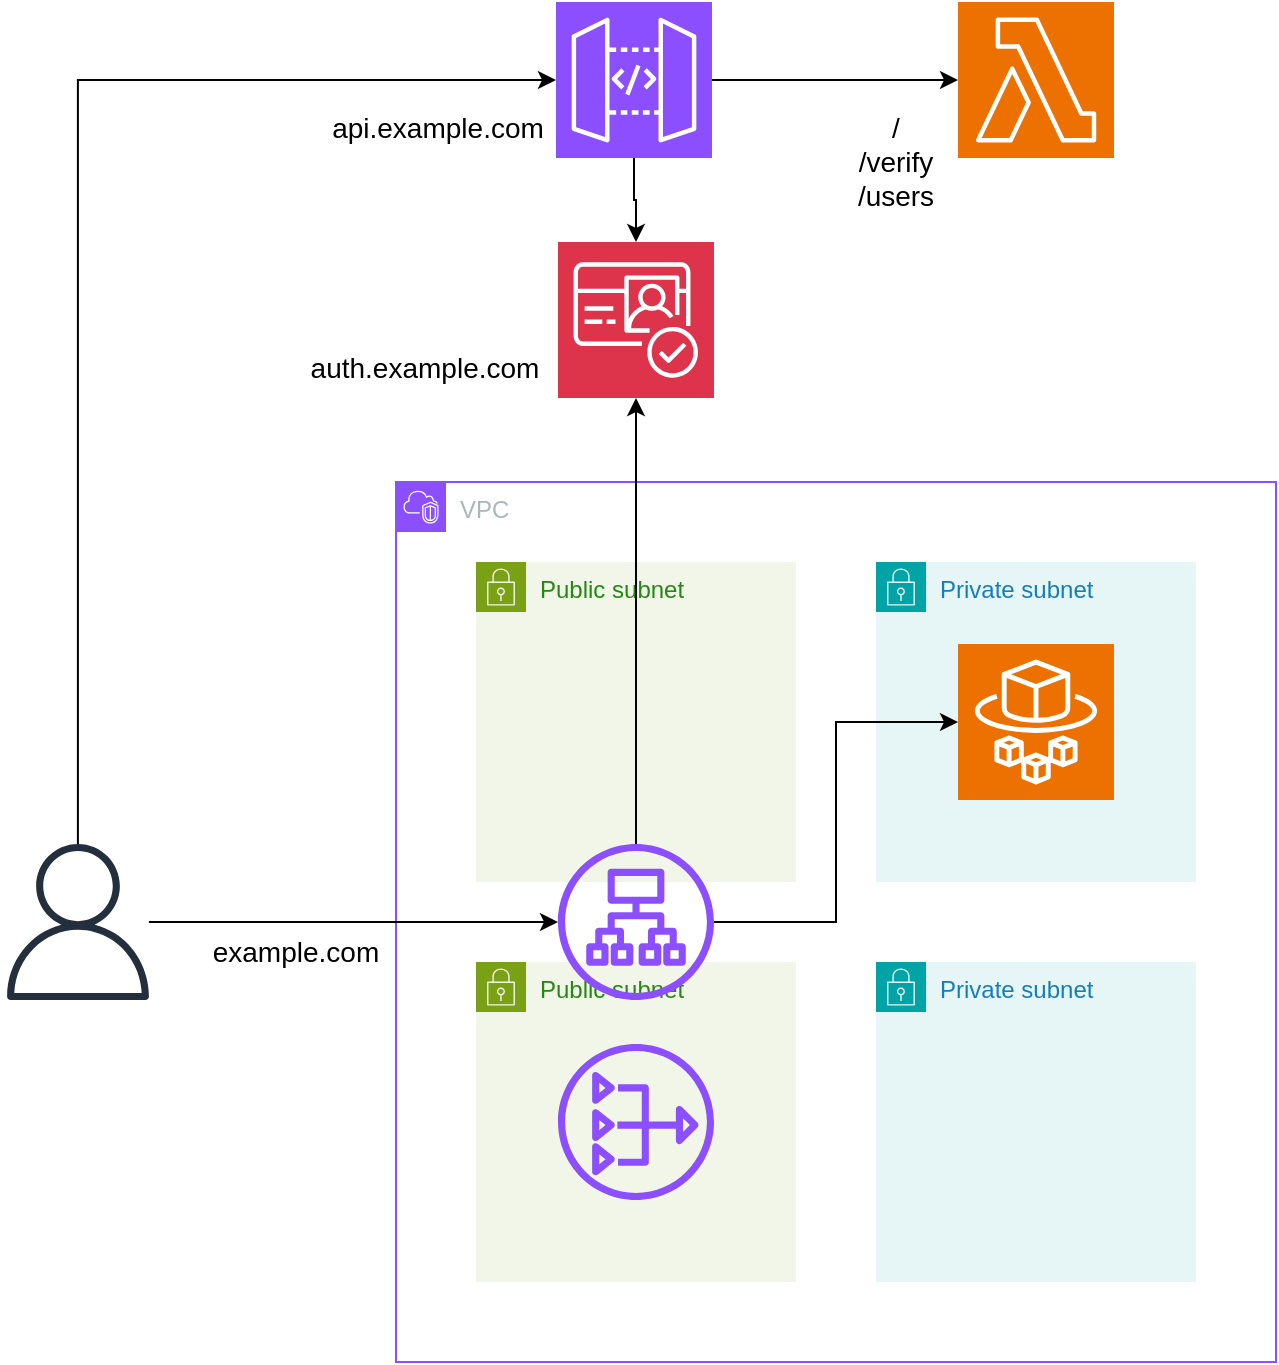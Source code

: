 <mxfile version="28.2.5">
  <diagram name="Page-1" id="xQk2VMeukjMJ57Q2-e7f">
    <mxGraphModel dx="2450" dy="2033" grid="1" gridSize="10" guides="1" tooltips="1" connect="1" arrows="1" fold="1" page="1" pageScale="1" pageWidth="850" pageHeight="1100" math="0" shadow="0">
      <root>
        <mxCell id="0" />
        <mxCell id="1" parent="0" />
        <mxCell id="WfF8xxpSsEryHB9tOLy4-1" value="VPC" style="points=[[0,0],[0.25,0],[0.5,0],[0.75,0],[1,0],[1,0.25],[1,0.5],[1,0.75],[1,1],[0.75,1],[0.5,1],[0.25,1],[0,1],[0,0.75],[0,0.5],[0,0.25]];outlineConnect=0;gradientColor=none;html=1;whiteSpace=wrap;fontSize=12;fontStyle=0;container=0;pointerEvents=0;collapsible=0;recursiveResize=0;shape=mxgraph.aws4.group;grIcon=mxgraph.aws4.group_vpc2;strokeColor=#8C4FFF;fillColor=none;verticalAlign=top;align=left;spacingLeft=30;fontColor=#AAB7B8;dashed=0;" parent="1" vertex="1">
          <mxGeometry x="120" y="120" width="440" height="440" as="geometry" />
        </mxCell>
        <mxCell id="WfF8xxpSsEryHB9tOLy4-2" value="Private subnet" style="points=[[0,0],[0.25,0],[0.5,0],[0.75,0],[1,0],[1,0.25],[1,0.5],[1,0.75],[1,1],[0.75,1],[0.5,1],[0.25,1],[0,1],[0,0.75],[0,0.5],[0,0.25]];outlineConnect=0;gradientColor=none;html=1;whiteSpace=wrap;fontSize=12;fontStyle=0;container=0;pointerEvents=0;collapsible=0;recursiveResize=0;shape=mxgraph.aws4.group;grIcon=mxgraph.aws4.group_security_group;grStroke=0;strokeColor=#00A4A6;fillColor=#E6F6F7;verticalAlign=top;align=left;spacingLeft=30;fontColor=#147EBA;dashed=0;" parent="1" vertex="1">
          <mxGeometry x="360" y="160" width="160" height="160" as="geometry" />
        </mxCell>
        <mxCell id="WfF8xxpSsEryHB9tOLy4-3" value="Public subnet" style="points=[[0,0],[0.25,0],[0.5,0],[0.75,0],[1,0],[1,0.25],[1,0.5],[1,0.75],[1,1],[0.75,1],[0.5,1],[0.25,1],[0,1],[0,0.75],[0,0.5],[0,0.25]];outlineConnect=0;gradientColor=none;html=1;whiteSpace=wrap;fontSize=12;fontStyle=0;container=0;pointerEvents=0;collapsible=0;recursiveResize=0;shape=mxgraph.aws4.group;grIcon=mxgraph.aws4.group_security_group;grStroke=0;strokeColor=#7AA116;fillColor=#F2F6E8;verticalAlign=top;align=left;spacingLeft=30;fontColor=#248814;dashed=0;" parent="1" vertex="1">
          <mxGeometry x="160" y="160" width="160" height="160" as="geometry" />
        </mxCell>
        <mxCell id="WfF8xxpSsEryHB9tOLy4-10" value="" style="sketch=0;points=[[0,0,0],[0.25,0,0],[0.5,0,0],[0.75,0,0],[1,0,0],[0,1,0],[0.25,1,0],[0.5,1,0],[0.75,1,0],[1,1,0],[0,0.25,0],[0,0.5,0],[0,0.75,0],[1,0.25,0],[1,0.5,0],[1,0.75,0]];outlineConnect=0;fontColor=#232F3E;fillColor=#ED7100;strokeColor=#ffffff;dashed=0;verticalLabelPosition=bottom;verticalAlign=top;align=center;html=1;fontSize=12;fontStyle=0;aspect=fixed;shape=mxgraph.aws4.resourceIcon;resIcon=mxgraph.aws4.fargate;" parent="1" vertex="1">
          <mxGeometry x="401" y="201" width="78" height="78" as="geometry" />
        </mxCell>
        <mxCell id="WfF8xxpSsEryHB9tOLy4-12" value="" style="sketch=0;points=[[0,0,0],[0.25,0,0],[0.5,0,0],[0.75,0,0],[1,0,0],[0,1,0],[0.25,1,0],[0.5,1,0],[0.75,1,0],[1,1,0],[0,0.25,0],[0,0.5,0],[0,0.75,0],[1,0.25,0],[1,0.5,0],[1,0.75,0]];outlineConnect=0;fontColor=#232F3E;fillColor=#DD344C;strokeColor=#ffffff;dashed=0;verticalLabelPosition=bottom;verticalAlign=top;align=center;html=1;fontSize=12;fontStyle=0;aspect=fixed;shape=mxgraph.aws4.resourceIcon;resIcon=mxgraph.aws4.cognito;" parent="1" vertex="1">
          <mxGeometry x="201" width="78" height="78" as="geometry" />
        </mxCell>
        <mxCell id="3sGL6UQ1oduCRwL6jlga-1" style="edgeStyle=orthogonalEdgeStyle;rounded=0;orthogonalLoop=1;jettySize=auto;html=1;" edge="1" parent="1" source="WfF8xxpSsEryHB9tOLy4-13" target="WfF8xxpSsEryHB9tOLy4-27">
          <mxGeometry relative="1" as="geometry" />
        </mxCell>
        <mxCell id="WfF8xxpSsEryHB9tOLy4-13" value="" style="sketch=0;outlineConnect=0;fontColor=#232F3E;gradientColor=none;fillColor=#232F3D;strokeColor=none;dashed=0;verticalLabelPosition=bottom;verticalAlign=top;align=center;html=1;fontSize=12;fontStyle=0;aspect=fixed;pointerEvents=1;shape=mxgraph.aws4.user;" parent="1" vertex="1">
          <mxGeometry x="-78" y="301" width="78" height="78" as="geometry" />
        </mxCell>
        <mxCell id="WfF8xxpSsEryHB9tOLy4-18" style="edgeStyle=orthogonalEdgeStyle;rounded=0;orthogonalLoop=1;jettySize=auto;html=1;" parent="1" source="WfF8xxpSsEryHB9tOLy4-16" target="WfF8xxpSsEryHB9tOLy4-17" edge="1">
          <mxGeometry relative="1" as="geometry" />
        </mxCell>
        <mxCell id="WfF8xxpSsEryHB9tOLy4-16" value="" style="sketch=0;points=[[0,0,0],[0.25,0,0],[0.5,0,0],[0.75,0,0],[1,0,0],[0,1,0],[0.25,1,0],[0.5,1,0],[0.75,1,0],[1,1,0],[0,0.25,0],[0,0.5,0],[0,0.75,0],[1,0.25,0],[1,0.5,0],[1,0.75,0]];outlineConnect=0;fontColor=#232F3E;fillColor=#8C4FFF;strokeColor=#ffffff;dashed=0;verticalLabelPosition=bottom;verticalAlign=top;align=center;html=1;fontSize=12;fontStyle=0;aspect=fixed;shape=mxgraph.aws4.resourceIcon;resIcon=mxgraph.aws4.api_gateway;" parent="1" vertex="1">
          <mxGeometry x="200" y="-120" width="78" height="78" as="geometry" />
        </mxCell>
        <mxCell id="WfF8xxpSsEryHB9tOLy4-17" value="" style="sketch=0;points=[[0,0,0],[0.25,0,0],[0.5,0,0],[0.75,0,0],[1,0,0],[0,1,0],[0.25,1,0],[0.5,1,0],[0.75,1,0],[1,1,0],[0,0.25,0],[0,0.5,0],[0,0.75,0],[1,0.25,0],[1,0.5,0],[1,0.75,0]];outlineConnect=0;fontColor=#232F3E;fillColor=#ED7100;strokeColor=#ffffff;dashed=0;verticalLabelPosition=bottom;verticalAlign=top;align=center;html=1;fontSize=12;fontStyle=0;aspect=fixed;shape=mxgraph.aws4.resourceIcon;resIcon=mxgraph.aws4.lambda;" parent="1" vertex="1">
          <mxGeometry x="401" y="-120" width="78" height="78" as="geometry" />
        </mxCell>
        <mxCell id="WfF8xxpSsEryHB9tOLy4-22" style="edgeStyle=orthogonalEdgeStyle;rounded=0;orthogonalLoop=1;jettySize=auto;html=1;entryX=0.5;entryY=0;entryDx=0;entryDy=0;entryPerimeter=0;" parent="1" source="WfF8xxpSsEryHB9tOLy4-16" target="WfF8xxpSsEryHB9tOLy4-12" edge="1">
          <mxGeometry relative="1" as="geometry" />
        </mxCell>
        <mxCell id="WfF8xxpSsEryHB9tOLy4-24" value="Public subnet" style="points=[[0,0],[0.25,0],[0.5,0],[0.75,0],[1,0],[1,0.25],[1,0.5],[1,0.75],[1,1],[0.75,1],[0.5,1],[0.25,1],[0,1],[0,0.75],[0,0.5],[0,0.25]];outlineConnect=0;gradientColor=none;html=1;whiteSpace=wrap;fontSize=12;fontStyle=0;container=0;pointerEvents=0;collapsible=0;recursiveResize=0;shape=mxgraph.aws4.group;grIcon=mxgraph.aws4.group_security_group;grStroke=0;strokeColor=#7AA116;fillColor=#F2F6E8;verticalAlign=top;align=left;spacingLeft=30;fontColor=#248814;dashed=0;" parent="1" vertex="1">
          <mxGeometry x="160" y="360" width="160" height="160" as="geometry" />
        </mxCell>
        <mxCell id="WfF8xxpSsEryHB9tOLy4-25" value="Private subnet" style="points=[[0,0],[0.25,0],[0.5,0],[0.75,0],[1,0],[1,0.25],[1,0.5],[1,0.75],[1,1],[0.75,1],[0.5,1],[0.25,1],[0,1],[0,0.75],[0,0.5],[0,0.25]];outlineConnect=0;gradientColor=none;html=1;whiteSpace=wrap;fontSize=12;fontStyle=0;container=0;pointerEvents=0;collapsible=0;recursiveResize=0;shape=mxgraph.aws4.group;grIcon=mxgraph.aws4.group_security_group;grStroke=0;strokeColor=#00A4A6;fillColor=#E6F6F7;verticalAlign=top;align=left;spacingLeft=30;fontColor=#147EBA;dashed=0;" parent="1" vertex="1">
          <mxGeometry x="360" y="360" width="160" height="160" as="geometry" />
        </mxCell>
        <mxCell id="WfF8xxpSsEryHB9tOLy4-26" value="" style="sketch=0;outlineConnect=0;fontColor=#232F3E;gradientColor=none;fillColor=#8C4FFF;strokeColor=none;dashed=0;verticalLabelPosition=bottom;verticalAlign=top;align=center;html=1;fontSize=12;fontStyle=0;aspect=fixed;pointerEvents=1;shape=mxgraph.aws4.nat_gateway;container=0;" parent="1" vertex="1">
          <mxGeometry x="201" y="401" width="78" height="78" as="geometry" />
        </mxCell>
        <mxCell id="WfF8xxpSsEryHB9tOLy4-30" style="edgeStyle=orthogonalEdgeStyle;rounded=0;orthogonalLoop=1;jettySize=auto;html=1;" parent="1" source="WfF8xxpSsEryHB9tOLy4-27" target="WfF8xxpSsEryHB9tOLy4-12" edge="1">
          <mxGeometry relative="1" as="geometry" />
        </mxCell>
        <mxCell id="WfF8xxpSsEryHB9tOLy4-27" value="" style="sketch=0;outlineConnect=0;fontColor=#232F3E;gradientColor=none;fillColor=#8C4FFF;strokeColor=none;dashed=0;verticalLabelPosition=bottom;verticalAlign=top;align=center;html=1;fontSize=12;fontStyle=0;aspect=fixed;pointerEvents=1;shape=mxgraph.aws4.application_load_balancer;container=0;" parent="1" vertex="1">
          <mxGeometry x="201" y="301" width="78" height="78" as="geometry" />
        </mxCell>
        <mxCell id="WfF8xxpSsEryHB9tOLy4-29" style="edgeStyle=orthogonalEdgeStyle;rounded=0;orthogonalLoop=1;jettySize=auto;html=1;entryX=0;entryY=0.5;entryDx=0;entryDy=0;entryPerimeter=0;" parent="1" source="WfF8xxpSsEryHB9tOLy4-27" target="WfF8xxpSsEryHB9tOLy4-10" edge="1">
          <mxGeometry relative="1" as="geometry" />
        </mxCell>
        <mxCell id="3sGL6UQ1oduCRwL6jlga-2" style="edgeStyle=orthogonalEdgeStyle;rounded=0;orthogonalLoop=1;jettySize=auto;html=1;entryX=0;entryY=0.5;entryDx=0;entryDy=0;entryPerimeter=0;" edge="1" parent="1" source="WfF8xxpSsEryHB9tOLy4-13" target="WfF8xxpSsEryHB9tOLy4-16">
          <mxGeometry relative="1" as="geometry">
            <Array as="points">
              <mxPoint x="-39" y="-81" />
            </Array>
          </mxGeometry>
        </mxCell>
        <mxCell id="3sGL6UQ1oduCRwL6jlga-3" value="api.example.com" style="text;strokeColor=none;align=center;fillColor=none;html=1;verticalAlign=middle;whiteSpace=wrap;rounded=0;fontSize=14;" vertex="1" parent="1">
          <mxGeometry x="81" y="-72" width="120" height="30" as="geometry" />
        </mxCell>
        <mxCell id="3sGL6UQ1oduCRwL6jlga-4" value="example.com" style="text;strokeColor=none;align=center;fillColor=none;html=1;verticalAlign=middle;whiteSpace=wrap;rounded=0;fontSize=14;" vertex="1" parent="1">
          <mxGeometry x="20" y="340" width="100" height="30" as="geometry" />
        </mxCell>
        <mxCell id="3sGL6UQ1oduCRwL6jlga-5" value="auth.example.com" style="text;strokeColor=none;align=center;fillColor=none;html=1;verticalAlign=middle;whiteSpace=wrap;rounded=0;fontSize=14;" vertex="1" parent="1">
          <mxGeometry x="69" y="48" width="131" height="30" as="geometry" />
        </mxCell>
        <mxCell id="3sGL6UQ1oduCRwL6jlga-6" value="/&lt;div&gt;/verify&lt;/div&gt;&lt;div&gt;/users&lt;/div&gt;" style="text;strokeColor=none;align=center;fillColor=none;html=1;verticalAlign=middle;whiteSpace=wrap;rounded=0;fontSize=14;" vertex="1" parent="1">
          <mxGeometry x="340" y="-70" width="60" height="60" as="geometry" />
        </mxCell>
      </root>
    </mxGraphModel>
  </diagram>
</mxfile>
